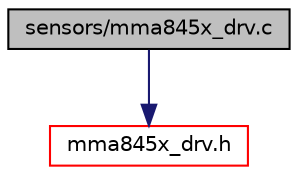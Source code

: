 digraph "sensors/mma845x_drv.c"
{
  edge [fontname="Helvetica",fontsize="10",labelfontname="Helvetica",labelfontsize="10"];
  node [fontname="Helvetica",fontsize="10",shape=record];
  Node0 [label="sensors/mma845x_drv.c",height=0.2,width=0.4,color="black", fillcolor="grey75", style="filled", fontcolor="black"];
  Node0 -> Node1 [color="midnightblue",fontsize="10",style="solid",fontname="Helvetica"];
  Node1 [label="mma845x_drv.h",height=0.2,width=0.4,color="red", fillcolor="white", style="filled",URL="$mma845x__drv_8h.html",tooltip="The mma845x_drv.h file describes the MMA845x driver interface and structures. "];
}
